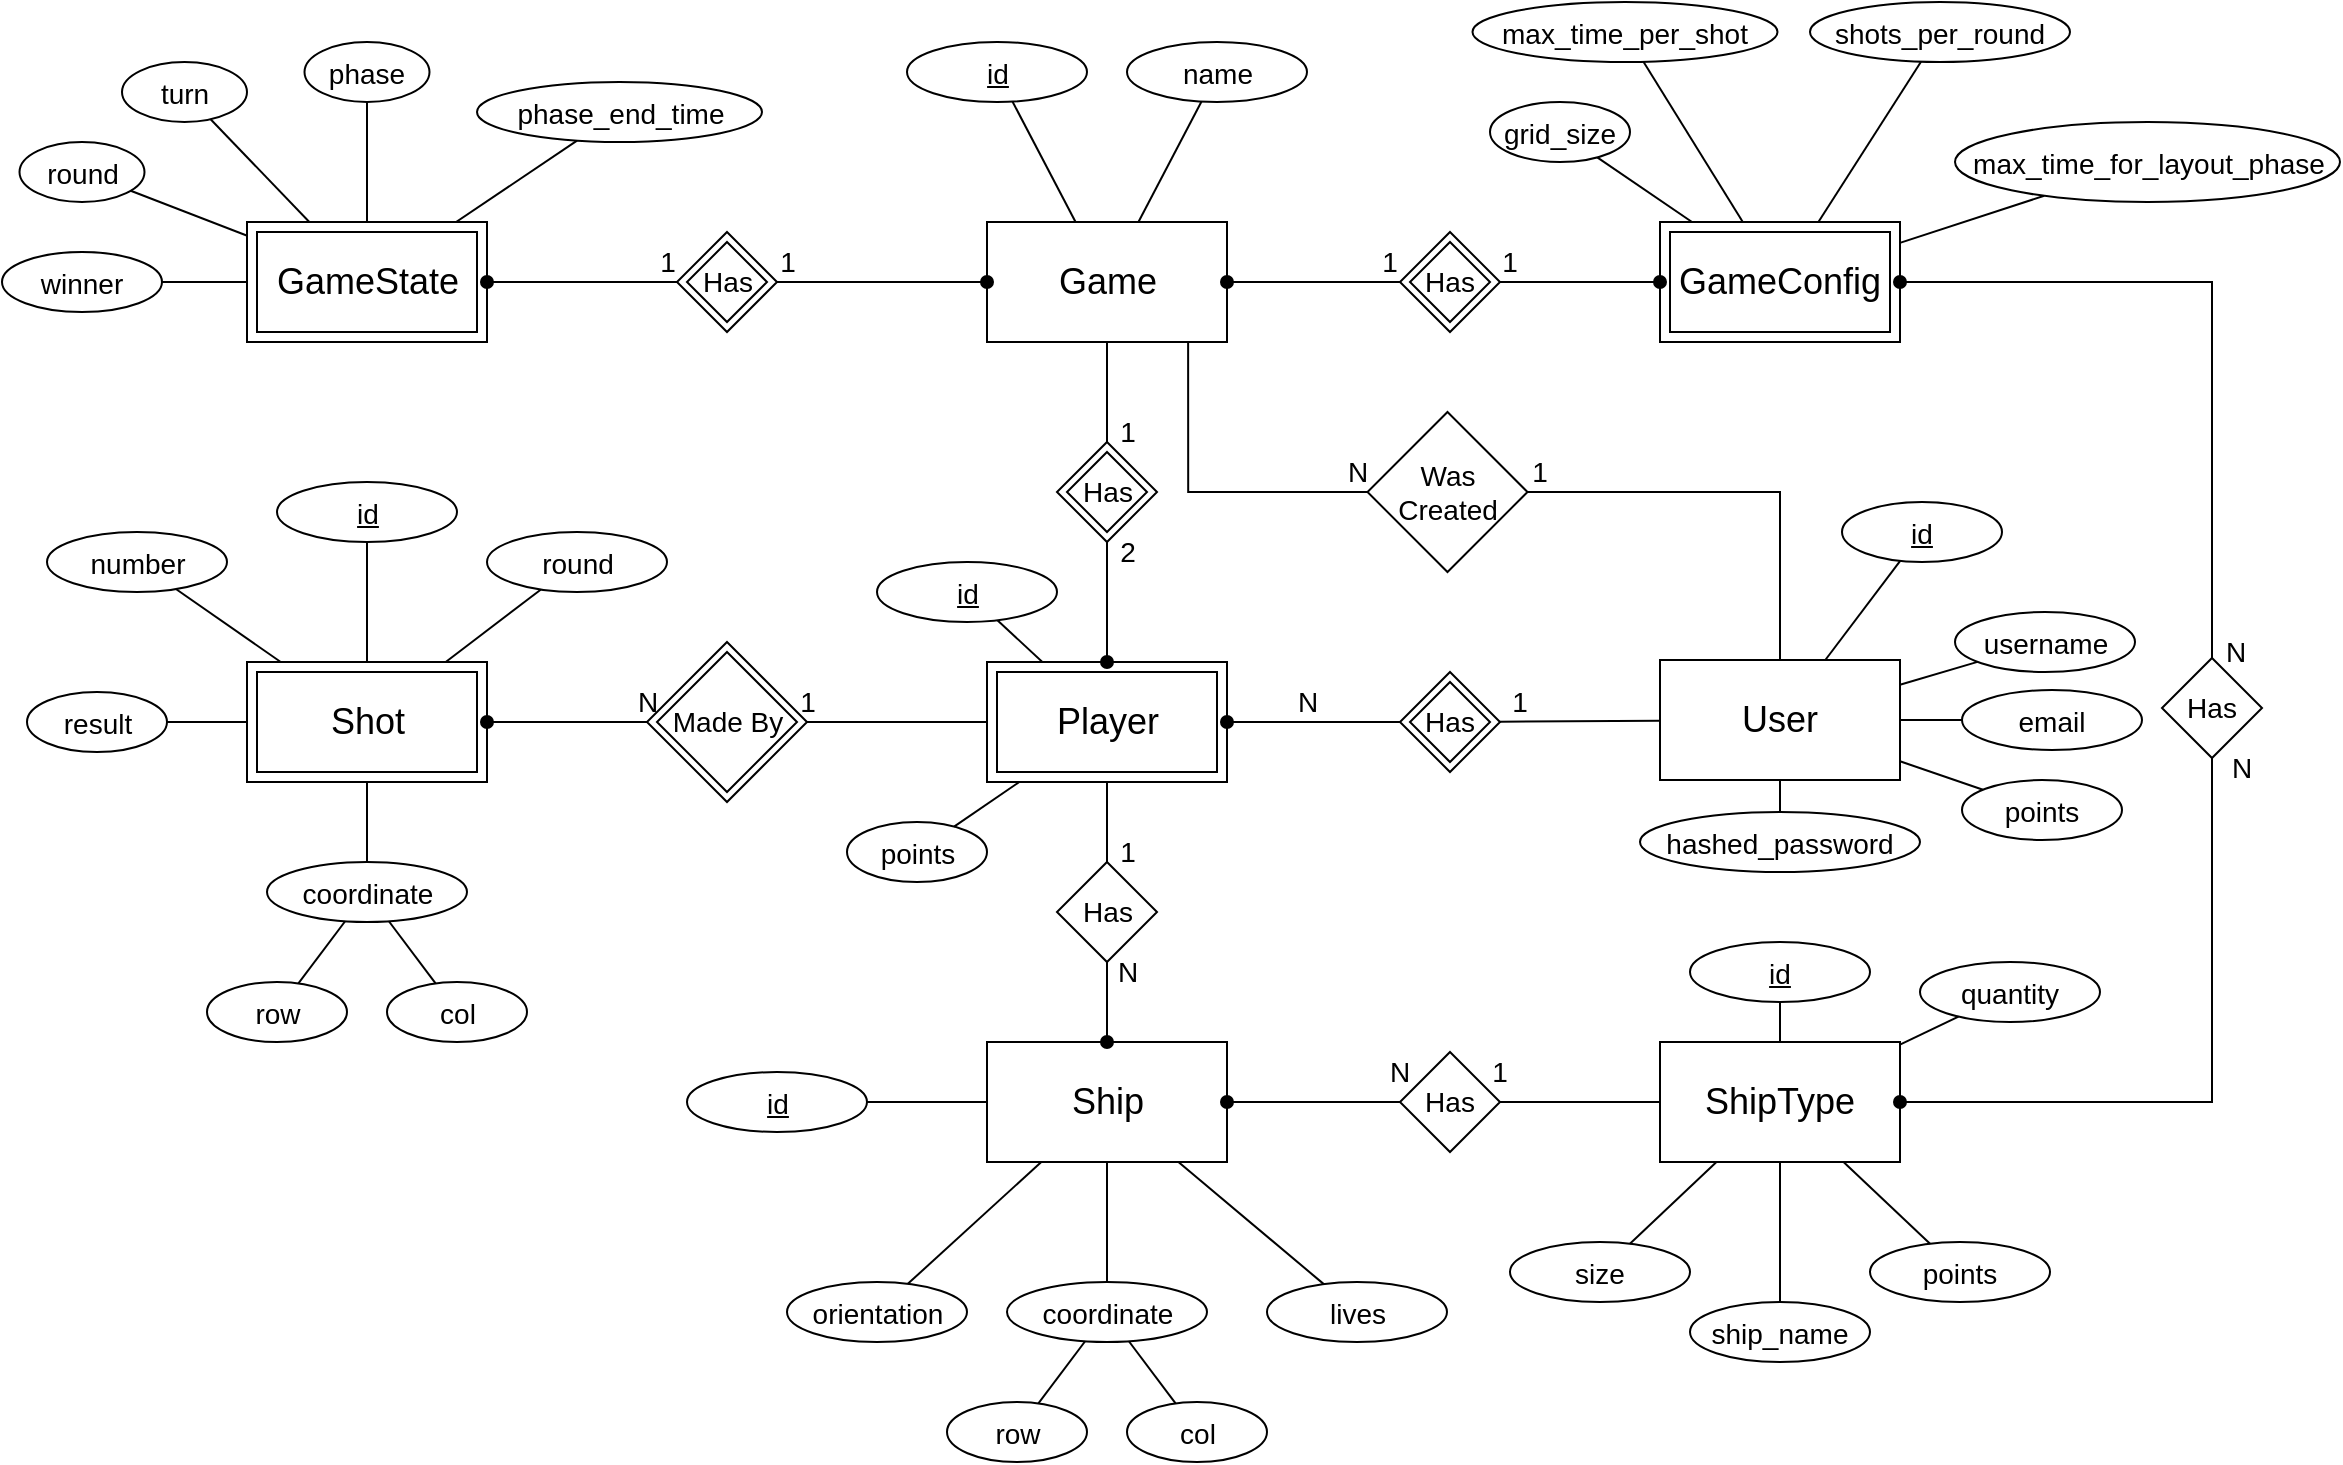 <mxfile version="15.5.4" type="embed"><diagram id="M7q_rjLCUN6_J-MULVA2" name="er-diagram"><mxGraphModel dx="1540" dy="507" grid="1" gridSize="10" guides="1" tooltips="1" connect="1" arrows="1" fold="1" page="1" pageScale="1" pageWidth="850" pageHeight="1100" math="0" shadow="0"><root><mxCell id="0"/><mxCell id="1" parent="0"/><mxCell id="79" value="" style="endArrow=none;html=1;rounded=0;fontSize=14;" edge="1" parent="1" source="45" target="78"><mxGeometry width="50" height="50" relative="1" as="geometry"><mxPoint x="-357.5" y="255.0" as="sourcePoint"/><mxPoint x="-357.5" y="200" as="targetPoint"/></mxGeometry></mxCell><mxCell id="56" value="" style="endArrow=none;html=1;rounded=0;fontSize=14;" parent="1" source="T7bIl6d8-GQxwLn4p8uf-76" target="55" edge="1"><mxGeometry width="50" height="50" relative="1" as="geometry"><mxPoint x="-394.265" y="475" as="sourcePoint"/><mxPoint x="-462.693" y="428.469" as="targetPoint"/></mxGeometry></mxCell><mxCell id="53" value="" style="endArrow=none;html=1;rounded=0;fontSize=14;" parent="1" source="T7bIl6d8-GQxwLn4p8uf-77" target="52" edge="1"><mxGeometry width="50" height="50" relative="1" as="geometry"><mxPoint x="-51.683" y="433.872" as="sourcePoint"/><mxPoint x="90" y="420" as="targetPoint"/></mxGeometry></mxCell><mxCell id="3" value="" style="endArrow=none;html=1;rounded=0;fontSize=14;" parent="1" source="T7bIl6d8-GQxwLn4p8uf-76" target="2" edge="1"><mxGeometry width="50" height="50" relative="1" as="geometry"><mxPoint x="-357.5" y="470" as="sourcePoint"/><mxPoint x="-357.5" y="410" as="targetPoint"/></mxGeometry></mxCell><mxCell id="37" value="" style="endArrow=none;html=1;rounded=0;fontSize=14;" parent="1" source="45" target="36" edge="1"><mxGeometry width="50" height="50" relative="1" as="geometry"><mxPoint x="-440" y="290" as="sourcePoint"/><mxPoint x="-711.25" y="130" as="targetPoint"/></mxGeometry></mxCell><mxCell id="41" value="" style="endArrow=none;html=1;rounded=0;fontSize=14;" parent="1" source="45" target="40" edge="1"><mxGeometry width="50" height="50" relative="1" as="geometry"><mxPoint x="-711.25" y="190" as="sourcePoint"/><mxPoint x="-711.25" y="130" as="targetPoint"/></mxGeometry></mxCell><mxCell id="43" value="" style="endArrow=none;html=1;rounded=0;fontSize=14;" parent="1" source="45" target="42" edge="1"><mxGeometry width="50" height="50" relative="1" as="geometry"><mxPoint x="-367" y="240" as="sourcePoint"/><mxPoint x="-813.75" y="220.0" as="targetPoint"/></mxGeometry></mxCell><mxCell id="39" value="" style="endArrow=none;html=1;rounded=0;fontSize=14;" parent="1" source="45" target="38" edge="1"><mxGeometry width="50" height="50" relative="1" as="geometry"><mxPoint x="-651.25" y="220" as="sourcePoint"/><mxPoint x="-586.25" y="220" as="targetPoint"/></mxGeometry></mxCell><mxCell id="33" value="" style="endArrow=none;html=1;rounded=0;fontSize=14;" parent="1" source="20" target="30" edge="1"><mxGeometry width="50" height="50" relative="1" as="geometry"><mxPoint x="537.75" y="284.804" as="sourcePoint"/><mxPoint x="452.958" y="299.918" as="targetPoint"/></mxGeometry></mxCell><mxCell id="35" value="" style="endArrow=none;html=1;rounded=0;fontSize=14;" parent="1" source="20" target="29" edge="1"><mxGeometry width="50" height="50" relative="1" as="geometry"><mxPoint x="559.417" y="250" as="sourcePoint"/><mxPoint x="470.115" y="183.024" as="targetPoint"/></mxGeometry></mxCell><mxCell id="32" value="" style="endArrow=none;html=1;rounded=0;fontSize=14;" parent="1" source="20" target="31" edge="1"><mxGeometry width="50" height="50" relative="1" as="geometry"><mxPoint x="495.985" y="470" as="sourcePoint"/><mxPoint x="427.557" y="423.469" as="targetPoint"/></mxGeometry></mxCell><mxCell id="34" value="" style="endArrow=none;html=1;rounded=0;fontSize=14;" parent="1" source="20" target="28" edge="1"><mxGeometry width="50" height="50" relative="1" as="geometry"><mxPoint x="537.75" y="284.804" as="sourcePoint"/><mxPoint x="452.958" y="299.918" as="targetPoint"/></mxGeometry></mxCell><mxCell id="44" value="&lt;span style=&quot;font-size: 18px&quot;&gt;GameState&lt;/span&gt;" style="rounded=0;whiteSpace=wrap;html=1;" parent="1" vertex="1"><mxGeometry x="-427.5" y="240" width="120" height="60" as="geometry"/></mxCell><mxCell id="T7bIl6d8-GQxwLn4p8uf-1" value="&lt;font style=&quot;font-size: 18px;&quot;&gt;ShipType&lt;/font&gt;" style="rounded=0;whiteSpace=wrap;html=1;" parent="1" vertex="1"><mxGeometry x="279" y="650" width="120" height="60" as="geometry"/></mxCell><mxCell id="T7bIl6d8-GQxwLn4p8uf-2" value="&lt;span style=&quot;font-size: 18px;&quot;&gt;User&lt;/span&gt;" style="rounded=0;whiteSpace=wrap;html=1;" parent="1" vertex="1"><mxGeometry x="279" y="459" width="120" height="60" as="geometry"/></mxCell><mxCell id="T7bIl6d8-GQxwLn4p8uf-3" value="&lt;font style=&quot;font-size: 14px&quot;&gt;username&lt;/font&gt;" style="ellipse;whiteSpace=wrap;html=1;fontSize=18;" parent="1" vertex="1"><mxGeometry x="426.5" y="435" width="90" height="30" as="geometry"/></mxCell><mxCell id="T7bIl6d8-GQxwLn4p8uf-5" value="&lt;span style=&quot;font-size: 14px;&quot;&gt;hashed_password&lt;/span&gt;" style="ellipse;whiteSpace=wrap;html=1;fontSize=18;" parent="1" vertex="1"><mxGeometry x="269" y="535" width="140" height="30" as="geometry"/></mxCell><mxCell id="T7bIl6d8-GQxwLn4p8uf-6" value="&lt;span style=&quot;font-size: 18px;&quot;&gt;Player&lt;/span&gt;" style="rounded=0;whiteSpace=wrap;html=1;" parent="1" vertex="1"><mxGeometry x="-57.5" y="460" width="120" height="60" as="geometry"/></mxCell><mxCell id="T7bIl6d8-GQxwLn4p8uf-7" value="&lt;span style=&quot;font-size: 14px;&quot;&gt;points&lt;/span&gt;" style="ellipse;whiteSpace=wrap;html=1;fontSize=18;" parent="1" vertex="1"><mxGeometry x="430" y="519" width="80" height="30" as="geometry"/></mxCell><mxCell id="T7bIl6d8-GQxwLn4p8uf-8" value="" style="endArrow=none;html=1;rounded=0;fontSize=14;" parent="1" source="T7bIl6d8-GQxwLn4p8uf-2" target="T7bIl6d8-GQxwLn4p8uf-3" edge="1"><mxGeometry width="50" height="50" relative="1" as="geometry"><mxPoint x="329" y="480" as="sourcePoint"/><mxPoint x="379" y="430" as="targetPoint"/></mxGeometry></mxCell><mxCell id="T7bIl6d8-GQxwLn4p8uf-9" value="" style="endArrow=none;html=1;rounded=0;fontSize=14;" parent="1" source="T7bIl6d8-GQxwLn4p8uf-2" target="T7bIl6d8-GQxwLn4p8uf-5" edge="1"><mxGeometry width="50" height="50" relative="1" as="geometry"><mxPoint x="259" y="498.361" as="sourcePoint"/><mxPoint x="178.862" y="496.172" as="targetPoint"/></mxGeometry></mxCell><mxCell id="T7bIl6d8-GQxwLn4p8uf-10" value="" style="endArrow=none;html=1;rounded=0;fontSize=14;" parent="1" source="T7bIl6d8-GQxwLn4p8uf-2" target="T7bIl6d8-GQxwLn4p8uf-7" edge="1"><mxGeometry width="50" height="50" relative="1" as="geometry"><mxPoint x="358.484" y="529.0" as="sourcePoint"/><mxPoint x="374.303" y="579.034" as="targetPoint"/></mxGeometry></mxCell><mxCell id="T7bIl6d8-GQxwLn4p8uf-11" value="Has" style="rhombus;whiteSpace=wrap;html=1;fontSize=14;" parent="1" vertex="1"><mxGeometry x="149" y="465" width="50" height="50" as="geometry"/></mxCell><mxCell id="T7bIl6d8-GQxwLn4p8uf-13" value="" style="endArrow=none;html=1;rounded=0;fontSize=14;endFill=0;startArrow=none;startFill=0;" parent="1" source="T7bIl6d8-GQxwLn4p8uf-2" target="T7bIl6d8-GQxwLn4p8uf-11" edge="1"><mxGeometry width="50" height="50" relative="1" as="geometry"><mxPoint x="319" y="530.0" as="sourcePoint"/><mxPoint x="319" y="590" as="targetPoint"/></mxGeometry></mxCell><mxCell id="T7bIl6d8-GQxwLn4p8uf-14" value="" style="endArrow=oval;html=1;rounded=0;fontSize=14;exitX=0;exitY=0.5;exitDx=0;exitDy=0;startArrow=none;startFill=0;endFill=1;" parent="1" source="T7bIl6d8-GQxwLn4p8uf-11" target="T7bIl6d8-GQxwLn4p8uf-6" edge="1"><mxGeometry width="50" height="50" relative="1" as="geometry"><mxPoint x="222.5" y="500.0" as="sourcePoint"/><mxPoint x="172.5" y="500.0" as="targetPoint"/></mxGeometry></mxCell><mxCell id="T7bIl6d8-GQxwLn4p8uf-15" value="&lt;span style=&quot;font-size: 14px;&quot;&gt;points&lt;/span&gt;" style="ellipse;whiteSpace=wrap;html=1;fontSize=18;" parent="1" vertex="1"><mxGeometry x="-127.5" y="540" width="70" height="30" as="geometry"/></mxCell><mxCell id="T7bIl6d8-GQxwLn4p8uf-16" value="" style="endArrow=none;html=1;rounded=0;fontSize=14;" parent="1" source="T7bIl6d8-GQxwLn4p8uf-15" target="T7bIl6d8-GQxwLn4p8uf-6" edge="1"><mxGeometry width="50" height="50" relative="1" as="geometry"><mxPoint x="122.5" y="500.0" as="sourcePoint"/><mxPoint x="72.5" y="500.0" as="targetPoint"/></mxGeometry></mxCell><mxCell id="T7bIl6d8-GQxwLn4p8uf-17" value="&lt;span style=&quot;font-size: 18px;&quot;&gt;Game&lt;/span&gt;" style="rounded=0;whiteSpace=wrap;html=1;" parent="1" vertex="1"><mxGeometry x="-57.5" y="240" width="120" height="60" as="geometry"/></mxCell><mxCell id="T7bIl6d8-GQxwLn4p8uf-18" value="N" style="text;html=1;strokeColor=none;fillColor=none;align=center;verticalAlign=middle;whiteSpace=wrap;rounded=0;fontSize=14;" parent="1" vertex="1"><mxGeometry x="92.5" y="465" width="20" height="30" as="geometry"/></mxCell><mxCell id="T7bIl6d8-GQxwLn4p8uf-19" value="1" style="text;html=1;strokeColor=none;fillColor=none;align=center;verticalAlign=middle;whiteSpace=wrap;rounded=0;fontSize=14;" parent="1" vertex="1"><mxGeometry x="199" y="465" width="20" height="30" as="geometry"/></mxCell><mxCell id="T7bIl6d8-GQxwLn4p8uf-20" value="Has" style="rhombus;whiteSpace=wrap;html=1;fontSize=14;" parent="1" vertex="1"><mxGeometry x="-22.5" y="350" width="50" height="50" as="geometry"/></mxCell><mxCell id="T7bIl6d8-GQxwLn4p8uf-21" value="" style="endArrow=none;html=1;rounded=0;fontSize=14;startArrow=none;startFill=0;endFill=0;" parent="1" source="T7bIl6d8-GQxwLn4p8uf-20" target="T7bIl6d8-GQxwLn4p8uf-17" edge="1"><mxGeometry width="50" height="50" relative="1" as="geometry"><mxPoint x="132.5" y="470.0" as="sourcePoint"/><mxPoint x="82.5" y="470.0" as="targetPoint"/></mxGeometry></mxCell><mxCell id="T7bIl6d8-GQxwLn4p8uf-22" value="" style="endArrow=oval;html=1;rounded=0;fontSize=14;startArrow=none;startFill=0;endFill=1;" parent="1" source="T7bIl6d8-GQxwLn4p8uf-20" target="T7bIl6d8-GQxwLn4p8uf-6" edge="1"><mxGeometry width="50" height="50" relative="1" as="geometry"><mxPoint x="222.5" y="500.0" as="sourcePoint"/><mxPoint x="172.5" y="500.0" as="targetPoint"/></mxGeometry></mxCell><mxCell id="T7bIl6d8-GQxwLn4p8uf-23" value="1" style="text;html=1;strokeColor=none;fillColor=none;align=center;verticalAlign=middle;whiteSpace=wrap;rounded=0;fontSize=14;" parent="1" vertex="1"><mxGeometry x="2.5" y="330" width="20" height="30" as="geometry"/></mxCell><mxCell id="T7bIl6d8-GQxwLn4p8uf-24" value="2" style="text;html=1;strokeColor=none;fillColor=none;align=center;verticalAlign=middle;whiteSpace=wrap;rounded=0;fontSize=14;" parent="1" vertex="1"><mxGeometry x="2.5" y="390" width="20" height="30" as="geometry"/></mxCell><mxCell id="T7bIl6d8-GQxwLn4p8uf-25" value="&lt;font style=&quot;font-size: 14px;&quot;&gt;&lt;u&gt;id&lt;/u&gt;&lt;/font&gt;" style="ellipse;whiteSpace=wrap;html=1;fontSize=18;" parent="1" vertex="1"><mxGeometry x="-97.5" y="150" width="90" height="30" as="geometry"/></mxCell><mxCell id="T7bIl6d8-GQxwLn4p8uf-26" value="" style="endArrow=none;html=1;rounded=0;fontSize=14;" parent="1" source="T7bIl6d8-GQxwLn4p8uf-17" target="T7bIl6d8-GQxwLn4p8uf-25" edge="1"><mxGeometry width="50" height="50" relative="1" as="geometry"><mxPoint x="12.5" y="360" as="sourcePoint"/><mxPoint x="12.5" y="310" as="targetPoint"/></mxGeometry></mxCell><mxCell id="T7bIl6d8-GQxwLn4p8uf-27" value="&lt;font style=&quot;font-size: 18px;&quot;&gt;Ship&lt;/font&gt;" style="rounded=0;whiteSpace=wrap;html=1;" parent="1" vertex="1"><mxGeometry x="-57.5" y="650" width="120" height="60" as="geometry"/></mxCell><mxCell id="T7bIl6d8-GQxwLn4p8uf-28" value="Has" style="rhombus;whiteSpace=wrap;html=1;fontSize=14;" parent="1" vertex="1"><mxGeometry x="-22.5" y="560" width="50" height="50" as="geometry"/></mxCell><mxCell id="T7bIl6d8-GQxwLn4p8uf-29" value="" style="endArrow=none;html=1;rounded=0;fontSize=14;" parent="1" source="T7bIl6d8-GQxwLn4p8uf-28" target="T7bIl6d8-GQxwLn4p8uf-6" edge="1"><mxGeometry width="50" height="50" relative="1" as="geometry"><mxPoint x="12.5" y="360" as="sourcePoint"/><mxPoint x="12.5" y="310" as="targetPoint"/></mxGeometry></mxCell><mxCell id="T7bIl6d8-GQxwLn4p8uf-30" value="" style="endArrow=none;html=1;rounded=0;fontSize=14;startArrow=oval;startFill=1;" parent="1" source="T7bIl6d8-GQxwLn4p8uf-27" target="T7bIl6d8-GQxwLn4p8uf-28" edge="1"><mxGeometry width="50" height="50" relative="1" as="geometry"><mxPoint x="12.5" y="410.0" as="sourcePoint"/><mxPoint x="12.5" y="470.0" as="targetPoint"/></mxGeometry></mxCell><mxCell id="T7bIl6d8-GQxwLn4p8uf-31" value="1" style="text;html=1;strokeColor=none;fillColor=none;align=center;verticalAlign=middle;whiteSpace=wrap;rounded=0;fontSize=14;" parent="1" vertex="1"><mxGeometry x="2.5" y="540" width="20" height="30" as="geometry"/></mxCell><mxCell id="T7bIl6d8-GQxwLn4p8uf-32" value="N" style="text;html=1;strokeColor=none;fillColor=none;align=center;verticalAlign=middle;whiteSpace=wrap;rounded=0;fontSize=14;" parent="1" vertex="1"><mxGeometry x="2.5" y="600" width="20" height="30" as="geometry"/></mxCell><mxCell id="T7bIl6d8-GQxwLn4p8uf-33" value="Has" style="rhombus;whiteSpace=wrap;html=1;fontSize=14;" parent="1" vertex="1"><mxGeometry x="149" y="655" width="50" height="50" as="geometry"/></mxCell><mxCell id="T7bIl6d8-GQxwLn4p8uf-36" value="" style="endArrow=oval;html=1;rounded=0;fontSize=14;startArrow=none;startFill=0;endFill=1;" parent="1" source="T7bIl6d8-GQxwLn4p8uf-33" target="T7bIl6d8-GQxwLn4p8uf-27" edge="1"><mxGeometry width="50" height="50" relative="1" as="geometry"><mxPoint x="12.5" y="660" as="sourcePoint"/><mxPoint x="12.5" y="620" as="targetPoint"/></mxGeometry></mxCell><mxCell id="T7bIl6d8-GQxwLn4p8uf-37" value="" style="endArrow=none;html=1;rounded=0;fontSize=14;" parent="1" source="T7bIl6d8-GQxwLn4p8uf-1" target="T7bIl6d8-GQxwLn4p8uf-33" edge="1"><mxGeometry width="50" height="50" relative="1" as="geometry"><mxPoint x="159" y="690" as="sourcePoint"/><mxPoint x="109" y="690" as="targetPoint"/></mxGeometry></mxCell><mxCell id="T7bIl6d8-GQxwLn4p8uf-38" value="&lt;span style=&quot;font-size: 14px;&quot;&gt;orientation&lt;/span&gt;" style="ellipse;whiteSpace=wrap;html=1;fontSize=18;" parent="1" vertex="1"><mxGeometry x="-157.5" y="770" width="90" height="30" as="geometry"/></mxCell><mxCell id="T7bIl6d8-GQxwLn4p8uf-39" value="&lt;span style=&quot;font-size: 14px;&quot;&gt;coordinate&lt;/span&gt;" style="ellipse;whiteSpace=wrap;html=1;fontSize=18;" parent="1" vertex="1"><mxGeometry x="-47.5" y="770" width="100" height="30" as="geometry"/></mxCell><mxCell id="T7bIl6d8-GQxwLn4p8uf-40" value="" style="endArrow=none;html=1;rounded=0;fontSize=14;" parent="1" source="T7bIl6d8-GQxwLn4p8uf-27" target="T7bIl6d8-GQxwLn4p8uf-39" edge="1"><mxGeometry width="50" height="50" relative="1" as="geometry"><mxPoint x="282.5" y="530.0" as="sourcePoint"/><mxPoint x="282.5" y="600" as="targetPoint"/></mxGeometry></mxCell><mxCell id="T7bIl6d8-GQxwLn4p8uf-41" value="" style="endArrow=none;html=1;rounded=0;fontSize=14;" parent="1" source="T7bIl6d8-GQxwLn4p8uf-27" target="T7bIl6d8-GQxwLn4p8uf-38" edge="1"><mxGeometry width="50" height="50" relative="1" as="geometry"><mxPoint x="1.696" y="720" as="sourcePoint"/><mxPoint x="-27.129" y="800.044" as="targetPoint"/></mxGeometry></mxCell><mxCell id="T7bIl6d8-GQxwLn4p8uf-42" value="&lt;span style=&quot;font-size: 14px;&quot;&gt;row&lt;/span&gt;" style="ellipse;whiteSpace=wrap;html=1;fontSize=18;" parent="1" vertex="1"><mxGeometry x="-77.5" y="830" width="70" height="30" as="geometry"/></mxCell><mxCell id="T7bIl6d8-GQxwLn4p8uf-43" value="&lt;span style=&quot;font-size: 14px;&quot;&gt;col&lt;/span&gt;" style="ellipse;whiteSpace=wrap;html=1;fontSize=18;" parent="1" vertex="1"><mxGeometry x="12.5" y="830" width="70" height="30" as="geometry"/></mxCell><mxCell id="T7bIl6d8-GQxwLn4p8uf-44" value="" style="endArrow=none;html=1;rounded=0;fontSize=14;" parent="1" source="T7bIl6d8-GQxwLn4p8uf-39" target="T7bIl6d8-GQxwLn4p8uf-42" edge="1"><mxGeometry width="50" height="50" relative="1" as="geometry"><mxPoint x="12.5" y="720" as="sourcePoint"/><mxPoint x="12.5" y="780" as="targetPoint"/></mxGeometry></mxCell><mxCell id="T7bIl6d8-GQxwLn4p8uf-45" value="" style="endArrow=none;html=1;rounded=0;fontSize=14;" parent="1" source="T7bIl6d8-GQxwLn4p8uf-39" target="T7bIl6d8-GQxwLn4p8uf-43" edge="1"><mxGeometry width="50" height="50" relative="1" as="geometry"><mxPoint x="5.11" y="809.916" as="sourcePoint"/><mxPoint x="-25.166" y="870.333" as="targetPoint"/></mxGeometry></mxCell><mxCell id="T7bIl6d8-GQxwLn4p8uf-46" value="&lt;span style=&quot;font-size: 14px;&quot;&gt;size&lt;/span&gt;" style="ellipse;whiteSpace=wrap;html=1;fontSize=18;" parent="1" vertex="1"><mxGeometry x="204" y="750" width="90" height="30" as="geometry"/></mxCell><mxCell id="T7bIl6d8-GQxwLn4p8uf-47" value="&lt;span style=&quot;font-size: 14px&quot;&gt;ship_name&lt;/span&gt;" style="ellipse;whiteSpace=wrap;html=1;fontSize=18;" parent="1" vertex="1"><mxGeometry x="294" y="780" width="90" height="30" as="geometry"/></mxCell><mxCell id="T7bIl6d8-GQxwLn4p8uf-48" value="&lt;span style=&quot;font-size: 14px;&quot;&gt;points&lt;/span&gt;" style="ellipse;whiteSpace=wrap;html=1;fontSize=18;" parent="1" vertex="1"><mxGeometry x="384" y="750" width="90" height="30" as="geometry"/></mxCell><mxCell id="T7bIl6d8-GQxwLn4p8uf-49" value="" style="endArrow=none;html=1;rounded=0;fontSize=14;" parent="1" source="T7bIl6d8-GQxwLn4p8uf-1" target="T7bIl6d8-GQxwLn4p8uf-46" edge="1"><mxGeometry width="50" height="50" relative="1" as="geometry"><mxPoint x="349" y="530.0" as="sourcePoint"/><mxPoint x="349" y="600" as="targetPoint"/></mxGeometry></mxCell><mxCell id="T7bIl6d8-GQxwLn4p8uf-51" value="" style="endArrow=none;html=1;rounded=0;fontSize=14;" parent="1" source="T7bIl6d8-GQxwLn4p8uf-1" target="T7bIl6d8-GQxwLn4p8uf-48" edge="1"><mxGeometry width="50" height="50" relative="1" as="geometry"><mxPoint x="359" y="720" as="sourcePoint"/><mxPoint x="359" y="760" as="targetPoint"/></mxGeometry></mxCell><mxCell id="T7bIl6d8-GQxwLn4p8uf-52" value="" style="endArrow=none;html=1;rounded=0;fontSize=14;" parent="1" source="T7bIl6d8-GQxwLn4p8uf-1" target="T7bIl6d8-GQxwLn4p8uf-47" edge="1"><mxGeometry width="50" height="50" relative="1" as="geometry"><mxPoint x="359" y="720" as="sourcePoint"/><mxPoint x="359" y="760" as="targetPoint"/></mxGeometry></mxCell><mxCell id="T7bIl6d8-GQxwLn4p8uf-53" value="&lt;span style=&quot;font-size: 14px;&quot;&gt;lives&lt;/span&gt;" style="ellipse;whiteSpace=wrap;html=1;fontSize=18;" parent="1" vertex="1"><mxGeometry x="82.5" y="770" width="90" height="30" as="geometry"/></mxCell><mxCell id="T7bIl6d8-GQxwLn4p8uf-54" value="" style="endArrow=none;html=1;rounded=0;fontSize=14;" parent="1" source="T7bIl6d8-GQxwLn4p8uf-27" target="T7bIl6d8-GQxwLn4p8uf-53" edge="1"><mxGeometry width="50" height="50" relative="1" as="geometry"><mxPoint x="-47.5" y="690" as="sourcePoint"/><mxPoint x="-107.5" y="690" as="targetPoint"/></mxGeometry></mxCell><mxCell id="T7bIl6d8-GQxwLn4p8uf-55" value="&lt;span style=&quot;font-size: 18px;&quot;&gt;Shot&lt;/span&gt;" style="rounded=0;whiteSpace=wrap;html=1;" parent="1" vertex="1"><mxGeometry x="-427.5" y="460" width="120" height="60" as="geometry"/></mxCell><mxCell id="T7bIl6d8-GQxwLn4p8uf-56" value="Made By" style="rhombus;whiteSpace=wrap;html=1;fontSize=14;" parent="1" vertex="1"><mxGeometry x="-227.5" y="450" width="80" height="80" as="geometry"/></mxCell><mxCell id="T7bIl6d8-GQxwLn4p8uf-57" value="&lt;span style=&quot;font-size: 14px;&quot;&gt;result&lt;/span&gt;" style="ellipse;whiteSpace=wrap;html=1;fontSize=18;" parent="1" vertex="1"><mxGeometry x="-537.5" y="475" width="70" height="30" as="geometry"/></mxCell><mxCell id="T7bIl6d8-GQxwLn4p8uf-58" value="" style="endArrow=none;html=1;rounded=0;fontSize=14;" parent="1" source="T7bIl6d8-GQxwLn4p8uf-57" target="T7bIl6d8-GQxwLn4p8uf-55" edge="1"><mxGeometry width="50" height="50" relative="1" as="geometry"><mxPoint x="-93.846" y="572.308" as="sourcePoint"/><mxPoint x="-31.618" y="530" as="targetPoint"/></mxGeometry></mxCell><mxCell id="T7bIl6d8-GQxwLn4p8uf-59" value="" style="endArrow=oval;html=1;rounded=0;fontSize=14;startArrow=none;startFill=0;endFill=1;" parent="1" source="T7bIl6d8-GQxwLn4p8uf-56" target="T7bIl6d8-GQxwLn4p8uf-55" edge="1"><mxGeometry width="50" height="50" relative="1" as="geometry"><mxPoint x="122.5" y="500" as="sourcePoint"/><mxPoint x="72.5" y="500" as="targetPoint"/></mxGeometry></mxCell><mxCell id="T7bIl6d8-GQxwLn4p8uf-60" value="" style="endArrow=none;html=1;rounded=0;fontSize=14;" parent="1" source="T7bIl6d8-GQxwLn4p8uf-6" target="T7bIl6d8-GQxwLn4p8uf-56" edge="1"><mxGeometry width="50" height="50" relative="1" as="geometry"><mxPoint x="-217.5" y="500" as="sourcePoint"/><mxPoint x="-187.5" y="490" as="targetPoint"/></mxGeometry></mxCell><mxCell id="T7bIl6d8-GQxwLn4p8uf-61" value="1" style="text;html=1;strokeColor=none;fillColor=none;align=center;verticalAlign=middle;whiteSpace=wrap;rounded=0;fontSize=14;" parent="1" vertex="1"><mxGeometry x="-157.5" y="465" width="20" height="30" as="geometry"/></mxCell><mxCell id="T7bIl6d8-GQxwLn4p8uf-62" value="N" style="text;html=1;strokeColor=none;fillColor=none;align=center;verticalAlign=middle;whiteSpace=wrap;rounded=0;fontSize=14;" parent="1" vertex="1"><mxGeometry x="-237.5" y="465" width="20" height="30" as="geometry"/></mxCell><mxCell id="T7bIl6d8-GQxwLn4p8uf-63" value="&lt;span style=&quot;font-size: 14px;&quot;&gt;coordinate&lt;/span&gt;" style="ellipse;whiteSpace=wrap;html=1;fontSize=18;" parent="1" vertex="1"><mxGeometry x="-417.5" y="560" width="100" height="30" as="geometry"/></mxCell><mxCell id="T7bIl6d8-GQxwLn4p8uf-64" value="&lt;span style=&quot;font-size: 14px;&quot;&gt;row&lt;/span&gt;" style="ellipse;whiteSpace=wrap;html=1;fontSize=18;" parent="1" vertex="1"><mxGeometry x="-447.5" y="620" width="70" height="30" as="geometry"/></mxCell><mxCell id="T7bIl6d8-GQxwLn4p8uf-65" value="&lt;span style=&quot;font-size: 14px;&quot;&gt;col&lt;/span&gt;" style="ellipse;whiteSpace=wrap;html=1;fontSize=18;" parent="1" vertex="1"><mxGeometry x="-357.5" y="620" width="70" height="30" as="geometry"/></mxCell><mxCell id="T7bIl6d8-GQxwLn4p8uf-66" value="" style="endArrow=none;html=1;rounded=0;fontSize=14;" parent="1" source="T7bIl6d8-GQxwLn4p8uf-63" target="T7bIl6d8-GQxwLn4p8uf-64" edge="1"><mxGeometry width="50" height="50" relative="1" as="geometry"><mxPoint x="-347.5" y="550" as="sourcePoint"/><mxPoint x="-347.5" y="610" as="targetPoint"/></mxGeometry></mxCell><mxCell id="T7bIl6d8-GQxwLn4p8uf-67" value="" style="endArrow=none;html=1;rounded=0;fontSize=14;" parent="1" source="T7bIl6d8-GQxwLn4p8uf-63" target="T7bIl6d8-GQxwLn4p8uf-65" edge="1"><mxGeometry width="50" height="50" relative="1" as="geometry"><mxPoint x="-354.89" y="639.916" as="sourcePoint"/><mxPoint x="-385.166" y="700.333" as="targetPoint"/></mxGeometry></mxCell><mxCell id="T7bIl6d8-GQxwLn4p8uf-68" value="" style="endArrow=none;html=1;rounded=0;fontSize=14;" parent="1" source="T7bIl6d8-GQxwLn4p8uf-63" target="T7bIl6d8-GQxwLn4p8uf-55" edge="1"><mxGeometry width="50" height="50" relative="1" as="geometry"><mxPoint x="-457.5" y="500" as="sourcePoint"/><mxPoint x="-417.5" y="500" as="targetPoint"/></mxGeometry></mxCell><mxCell id="T7bIl6d8-GQxwLn4p8uf-69" value="1" style="text;html=1;strokeColor=none;fillColor=none;align=center;verticalAlign=middle;whiteSpace=wrap;rounded=0;fontSize=14;" parent="1" vertex="1"><mxGeometry x="189" y="650" width="20" height="30" as="geometry"/></mxCell><mxCell id="T7bIl6d8-GQxwLn4p8uf-70" value="N" style="text;html=1;strokeColor=none;fillColor=none;align=center;verticalAlign=middle;whiteSpace=wrap;rounded=0;fontSize=14;" parent="1" vertex="1"><mxGeometry x="139" y="650" width="20" height="30" as="geometry"/></mxCell><mxCell id="T7bIl6d8-GQxwLn4p8uf-71" value="&lt;font style=&quot;font-size: 14px;&quot;&gt;&lt;u&gt;id&lt;/u&gt;&lt;/font&gt;" style="ellipse;whiteSpace=wrap;html=1;fontSize=18;" parent="1" vertex="1"><mxGeometry x="-207.5" y="665" width="90" height="30" as="geometry"/></mxCell><mxCell id="T7bIl6d8-GQxwLn4p8uf-72" value="" style="endArrow=none;html=1;rounded=0;fontSize=14;" parent="1" source="T7bIl6d8-GQxwLn4p8uf-27" target="T7bIl6d8-GQxwLn4p8uf-71" edge="1"><mxGeometry width="50" height="50" relative="1" as="geometry"><mxPoint x="-20.357" y="720" as="sourcePoint"/><mxPoint x="-87.068" y="780.91" as="targetPoint"/></mxGeometry></mxCell><mxCell id="T7bIl6d8-GQxwLn4p8uf-74" value="&lt;font style=&quot;font-size: 14px&quot;&gt;round&lt;/font&gt;" style="ellipse;whiteSpace=wrap;html=1;fontSize=18;" parent="1" vertex="1"><mxGeometry x="-307.5" y="395" width="90" height="30" as="geometry"/></mxCell><mxCell id="T7bIl6d8-GQxwLn4p8uf-75" value="" style="endArrow=none;html=1;rounded=0;fontSize=14;" parent="1" source="T7bIl6d8-GQxwLn4p8uf-55" target="T7bIl6d8-GQxwLn4p8uf-74" edge="1"><mxGeometry width="50" height="50" relative="1" as="geometry"><mxPoint x="-457.5" y="500" as="sourcePoint"/><mxPoint x="-417.5" y="500" as="targetPoint"/></mxGeometry></mxCell><mxCell id="T7bIl6d8-GQxwLn4p8uf-76" value="" style="rounded=0;whiteSpace=wrap;html=1;fillColor=none;" parent="1" vertex="1"><mxGeometry x="-422.5" y="465" width="110" height="50" as="geometry"/></mxCell><mxCell id="T7bIl6d8-GQxwLn4p8uf-77" value="" style="rounded=0;whiteSpace=wrap;html=1;fillColor=none;" parent="1" vertex="1"><mxGeometry x="-52.5" y="465" width="110" height="50" as="geometry"/></mxCell><mxCell id="T7bIl6d8-GQxwLn4p8uf-86" value="" style="rhombus;whiteSpace=wrap;html=1;fontSize=14;fillColor=none;" parent="1" vertex="1"><mxGeometry x="154" y="470" width="40" height="40" as="geometry"/></mxCell><mxCell id="T7bIl6d8-GQxwLn4p8uf-87" value="" style="rhombus;whiteSpace=wrap;html=1;fontSize=14;fillColor=none;" parent="1" vertex="1"><mxGeometry x="-17.5" y="355" width="40" height="40" as="geometry"/></mxCell><mxCell id="T7bIl6d8-GQxwLn4p8uf-89" value="" style="rhombus;whiteSpace=wrap;html=1;fontSize=14;fillColor=none;" parent="1" vertex="1"><mxGeometry x="-222.5" y="455" width="70" height="70" as="geometry"/></mxCell><mxCell id="2" value="&lt;font style=&quot;font-size: 14px&quot;&gt;number&lt;/font&gt;" style="ellipse;whiteSpace=wrap;html=1;fontSize=18;" parent="1" vertex="1"><mxGeometry x="-527.5" y="395" width="90" height="30" as="geometry"/></mxCell><mxCell id="7" value="Has" style="rhombus;whiteSpace=wrap;html=1;fontSize=14;" parent="1" vertex="1"><mxGeometry x="149" y="245" width="50" height="50" as="geometry"/></mxCell><mxCell id="11" value="" style="endArrow=oval;html=1;rounded=0;fontSize=14;entryX=1;entryY=0.5;entryDx=0;entryDy=0;exitX=0;exitY=0.5;exitDx=0;exitDy=0;startArrow=none;startFill=0;endFill=1;" parent="1" source="7" target="T7bIl6d8-GQxwLn4p8uf-17" edge="1"><mxGeometry width="50" height="50" relative="1" as="geometry"><mxPoint x="12.5" y="360.0" as="sourcePoint"/><mxPoint x="12.5" y="310.0" as="targetPoint"/></mxGeometry></mxCell><mxCell id="6" value="" style="rhombus;whiteSpace=wrap;html=1;fontSize=14;fillColor=none;" parent="1" vertex="1"><mxGeometry x="154" y="250" width="40" height="40" as="geometry"/></mxCell><mxCell id="13" value="1" style="text;html=1;strokeColor=none;fillColor=none;align=center;verticalAlign=middle;whiteSpace=wrap;rounded=0;fontSize=14;" parent="1" vertex="1"><mxGeometry x="134" y="245" width="20" height="30" as="geometry"/></mxCell><mxCell id="14" value="1" style="text;html=1;strokeColor=none;fillColor=none;align=center;verticalAlign=middle;whiteSpace=wrap;rounded=0;fontSize=14;" parent="1" vertex="1"><mxGeometry x="194" y="245" width="20" height="30" as="geometry"/></mxCell><mxCell id="16" value="&lt;span style=&quot;font-size: 14px&quot;&gt;name&lt;/span&gt;" style="ellipse;whiteSpace=wrap;html=1;fontSize=18;" parent="1" vertex="1"><mxGeometry x="12.5" y="150" width="90" height="30" as="geometry"/></mxCell><mxCell id="17" value="" style="endArrow=none;html=1;rounded=0;fontSize=14;" parent="1" source="T7bIl6d8-GQxwLn4p8uf-17" target="16" edge="1"><mxGeometry width="50" height="50" relative="1" as="geometry"><mxPoint x="12.5" y="250.0" as="sourcePoint"/><mxPoint x="12.5" y="190.0" as="targetPoint"/></mxGeometry></mxCell><mxCell id="19" value="&lt;span style=&quot;font-size: 18px&quot;&gt;GameConfig&lt;/span&gt;" style="rounded=0;whiteSpace=wrap;html=1;" parent="1" vertex="1"><mxGeometry x="279" y="240" width="120" height="60" as="geometry"/></mxCell><mxCell id="20" value="" style="rounded=0;whiteSpace=wrap;html=1;fillColor=none;" parent="1" vertex="1"><mxGeometry x="284" y="245" width="110" height="50" as="geometry"/></mxCell><mxCell id="21" value="Has" style="rhombus;whiteSpace=wrap;html=1;fontSize=14;" parent="1" vertex="1"><mxGeometry x="-212.5" y="245" width="50" height="50" as="geometry"/></mxCell><mxCell id="22" value="" style="rhombus;whiteSpace=wrap;html=1;fontSize=14;fillColor=none;" parent="1" vertex="1"><mxGeometry x="-207.5" y="250" width="40" height="40" as="geometry"/></mxCell><mxCell id="23" value="1" style="text;html=1;strokeColor=none;fillColor=none;align=center;verticalAlign=middle;whiteSpace=wrap;rounded=0;fontSize=14;" parent="1" vertex="1"><mxGeometry x="-227.5" y="245" width="20" height="30" as="geometry"/></mxCell><mxCell id="24" value="1" style="text;html=1;strokeColor=none;fillColor=none;align=center;verticalAlign=middle;whiteSpace=wrap;rounded=0;fontSize=14;" parent="1" vertex="1"><mxGeometry x="-167.5" y="245" width="20" height="30" as="geometry"/></mxCell><mxCell id="25" value="" style="endArrow=none;html=1;rounded=0;fontSize=14;entryX=0;entryY=0.5;entryDx=0;entryDy=0;exitX=1;exitY=0.5;exitDx=0;exitDy=0;startArrow=oval;startFill=1;" parent="1" source="44" target="21" edge="1"><mxGeometry width="50" height="50" relative="1" as="geometry"><mxPoint x="-210" y="320" as="sourcePoint"/><mxPoint x="-177.5" y="350" as="targetPoint"/></mxGeometry></mxCell><mxCell id="27" value="" style="endArrow=oval;html=1;rounded=0;fontSize=14;exitX=1;exitY=0.5;exitDx=0;exitDy=0;entryX=0;entryY=0.5;entryDx=0;entryDy=0;startArrow=none;startFill=0;endFill=1;" parent="1" source="21" target="T7bIl6d8-GQxwLn4p8uf-17" edge="1"><mxGeometry width="50" height="50" relative="1" as="geometry"><mxPoint x="-237.5" y="280" as="sourcePoint"/><mxPoint x="-172.5" y="280" as="targetPoint"/></mxGeometry></mxCell><mxCell id="28" value="&lt;span style=&quot;font-size: 14px&quot;&gt;grid_size&lt;/span&gt;" style="ellipse;whiteSpace=wrap;html=1;fontSize=18;" parent="1" vertex="1"><mxGeometry x="194" y="180" width="70" height="30" as="geometry"/></mxCell><mxCell id="29" value="&lt;span style=&quot;font-size: 14px&quot;&gt;shots_per_round&lt;/span&gt;" style="ellipse;whiteSpace=wrap;html=1;fontSize=18;" parent="1" vertex="1"><mxGeometry x="354" y="130" width="130" height="30" as="geometry"/></mxCell><mxCell id="30" value="&lt;span style=&quot;font-size: 14px&quot;&gt;max_time_for_layout_phase&lt;/span&gt;" style="ellipse;whiteSpace=wrap;html=1;fontSize=18;" parent="1" vertex="1"><mxGeometry x="426.5" y="190" width="192.5" height="40" as="geometry"/></mxCell><mxCell id="31" value="&lt;span style=&quot;font-size: 14px&quot;&gt;max_time_per_shot&lt;/span&gt;" style="ellipse;whiteSpace=wrap;html=1;fontSize=18;" parent="1" vertex="1"><mxGeometry x="185.25" y="130" width="152.5" height="30" as="geometry"/></mxCell><mxCell id="36" value="&lt;span style=&quot;font-size: 14px;&quot;&gt;winner&lt;/span&gt;" style="ellipse;whiteSpace=wrap;html=1;fontSize=18;" parent="1" vertex="1"><mxGeometry x="-550" y="255" width="80" height="30" as="geometry"/></mxCell><mxCell id="38" value="&lt;span style=&quot;font-size: 14px&quot;&gt;turn&lt;/span&gt;" style="ellipse;whiteSpace=wrap;html=1;fontSize=18;" parent="1" vertex="1"><mxGeometry x="-490" y="160" width="62.5" height="30" as="geometry"/></mxCell><mxCell id="40" value="&lt;span style=&quot;font-size: 14px&quot;&gt;round&lt;/span&gt;" style="ellipse;whiteSpace=wrap;html=1;fontSize=18;" parent="1" vertex="1"><mxGeometry x="-541.25" y="200" width="62.5" height="30" as="geometry"/></mxCell><mxCell id="42" value="&lt;span style=&quot;font-size: 14px&quot;&gt;phase&lt;/span&gt;" style="ellipse;whiteSpace=wrap;html=1;fontSize=18;" parent="1" vertex="1"><mxGeometry x="-398.75" y="150" width="62.5" height="30" as="geometry"/></mxCell><mxCell id="46" value="Has" style="rhombus;whiteSpace=wrap;html=1;fontSize=14;" parent="1" vertex="1"><mxGeometry x="530" y="458" width="50" height="50" as="geometry"/></mxCell><mxCell id="48" value="" style="endArrow=oval;html=1;rounded=0;fontSize=14;exitX=0.5;exitY=0;exitDx=0;exitDy=0;entryX=1;entryY=0.5;entryDx=0;entryDy=0;edgeStyle=orthogonalEdgeStyle;startArrow=none;startFill=0;endFill=1;" parent="1" source="46" target="19" edge="1"><mxGeometry width="50" height="50" relative="1" as="geometry"><mxPoint x="259.0" y="690" as="sourcePoint"/><mxPoint x="376.5" y="270" as="targetPoint"/></mxGeometry></mxCell><mxCell id="49" value="" style="endArrow=oval;html=1;rounded=0;fontSize=14;exitX=0.5;exitY=1;exitDx=0;exitDy=0;edgeStyle=orthogonalEdgeStyle;entryX=1;entryY=0.5;entryDx=0;entryDy=0;startArrow=none;startFill=0;endFill=1;" parent="1" source="46" target="T7bIl6d8-GQxwLn4p8uf-1" edge="1"><mxGeometry width="50" height="50" relative="1" as="geometry"><mxPoint x="591.5" y="475" as="sourcePoint"/><mxPoint x="426.5" y="630" as="targetPoint"/></mxGeometry></mxCell><mxCell id="50" value="N" style="text;html=1;strokeColor=none;fillColor=none;align=center;verticalAlign=middle;whiteSpace=wrap;rounded=0;fontSize=14;" parent="1" vertex="1"><mxGeometry x="557" y="440" width="20" height="30" as="geometry"/></mxCell><mxCell id="51" value="N" style="text;html=1;strokeColor=none;fillColor=none;align=center;verticalAlign=middle;whiteSpace=wrap;rounded=0;fontSize=14;" parent="1" vertex="1"><mxGeometry x="560" y="498" width="20" height="30" as="geometry"/></mxCell><mxCell id="45" value="" style="rounded=0;whiteSpace=wrap;html=1;fillColor=none;" parent="1" vertex="1"><mxGeometry x="-422.5" y="245" width="110" height="50" as="geometry"/></mxCell><mxCell id="12" value="" style="endArrow=oval;html=1;rounded=0;fontSize=14;exitX=1;exitY=0.5;exitDx=0;exitDy=0;entryX=0;entryY=0.5;entryDx=0;entryDy=0;endFill=1;" parent="1" source="7" target="19" edge="1"><mxGeometry width="50" height="50" relative="1" as="geometry"><mxPoint x="184" y="280.0" as="sourcePoint"/><mxPoint x="256.5" y="300" as="targetPoint"/></mxGeometry></mxCell><mxCell id="52" value="&lt;font style=&quot;font-size: 14px;&quot;&gt;&lt;u&gt;id&lt;/u&gt;&lt;/font&gt;" style="ellipse;whiteSpace=wrap;html=1;fontSize=18;" parent="1" vertex="1"><mxGeometry x="-112.5" y="410" width="90" height="30" as="geometry"/></mxCell><mxCell id="55" value="&lt;font style=&quot;font-size: 14px;&quot;&gt;&lt;u&gt;id&lt;/u&gt;&lt;/font&gt;" style="ellipse;whiteSpace=wrap;html=1;fontSize=18;" parent="1" vertex="1"><mxGeometry x="-412.5" y="370" width="90" height="30" as="geometry"/></mxCell><mxCell id="57" value="&lt;font style=&quot;font-size: 14px;&quot;&gt;&lt;u&gt;id&lt;/u&gt;&lt;/font&gt;" style="ellipse;whiteSpace=wrap;html=1;fontSize=18;" parent="1" vertex="1"><mxGeometry x="294" y="600" width="90" height="30" as="geometry"/></mxCell><mxCell id="58" value="" style="endArrow=none;html=1;rounded=0;fontSize=14;" parent="1" source="T7bIl6d8-GQxwLn4p8uf-1" target="57" edge="1"><mxGeometry width="50" height="50" relative="1" as="geometry"><mxPoint x="349" y="660" as="sourcePoint"/><mxPoint x="349" y="620" as="targetPoint"/></mxGeometry></mxCell><mxCell id="59" value="&lt;span style=&quot;font-size: 14px&quot;&gt;quantity&lt;/span&gt;" style="ellipse;whiteSpace=wrap;html=1;fontSize=18;" parent="1" vertex="1"><mxGeometry x="409" y="610" width="90" height="30" as="geometry"/></mxCell><mxCell id="60" value="" style="endArrow=none;html=1;rounded=0;fontSize=14;" parent="1" source="T7bIl6d8-GQxwLn4p8uf-1" target="59" edge="1"><mxGeometry width="50" height="50" relative="1" as="geometry"><mxPoint x="380.765" y="720" as="sourcePoint"/><mxPoint x="424.023" y="760.855" as="targetPoint"/></mxGeometry></mxCell><mxCell id="61" value="&lt;span style=&quot;font-size: 14px&quot;&gt;&lt;u&gt;id&lt;/u&gt;&lt;/span&gt;" style="ellipse;whiteSpace=wrap;html=1;fontSize=18;" parent="1" vertex="1"><mxGeometry x="370" y="380" width="80" height="30" as="geometry"/></mxCell><mxCell id="62" value="" style="endArrow=none;html=1;rounded=0;fontSize=14;" parent="1" source="T7bIl6d8-GQxwLn4p8uf-2" target="61" edge="1"><mxGeometry width="50" height="50" relative="1" as="geometry"><mxPoint x="325.064" y="469" as="sourcePoint"/><mxPoint x="285.566" y="419.496" as="targetPoint"/></mxGeometry></mxCell><mxCell id="66" value="Was Created" style="rhombus;whiteSpace=wrap;html=1;fontSize=14;" parent="1" vertex="1"><mxGeometry x="132.75" y="335" width="80" height="80" as="geometry"/></mxCell><mxCell id="68" value="1" style="text;html=1;strokeColor=none;fillColor=none;align=center;verticalAlign=middle;whiteSpace=wrap;rounded=0;fontSize=14;" parent="1" vertex="1"><mxGeometry x="209" y="350" width="20" height="30" as="geometry"/></mxCell><mxCell id="69" value="N" style="text;html=1;strokeColor=none;fillColor=none;align=center;verticalAlign=middle;whiteSpace=wrap;rounded=0;fontSize=14;" parent="1" vertex="1"><mxGeometry x="117.5" y="350" width="20" height="30" as="geometry"/></mxCell><mxCell id="74" value="" style="endArrow=none;html=1;rounded=0;fontSize=14;exitX=0;exitY=0.5;exitDx=0;exitDy=0;edgeStyle=orthogonalEdgeStyle;entryX=0.838;entryY=0.992;entryDx=0;entryDy=0;entryPerimeter=0;" parent="1" source="66" target="T7bIl6d8-GQxwLn4p8uf-17" edge="1"><mxGeometry width="50" height="50" relative="1" as="geometry"><mxPoint x="28.214" y="250" as="sourcePoint"/><mxPoint x="59.76" y="189.776" as="targetPoint"/><Array as="points"><mxPoint x="43" y="375"/></Array></mxGeometry></mxCell><mxCell id="75" value="" style="endArrow=none;html=1;rounded=0;fontSize=14;entryX=1;entryY=0.5;entryDx=0;entryDy=0;edgeStyle=orthogonalEdgeStyle;" parent="1" source="T7bIl6d8-GQxwLn4p8uf-2" target="66" edge="1"><mxGeometry width="50" height="50" relative="1" as="geometry"><mxPoint x="142.75" y="385" as="sourcePoint"/><mxPoint x="49.714" y="310" as="targetPoint"/><Array as="points"><mxPoint x="339" y="375"/></Array></mxGeometry></mxCell><mxCell id="76" value="&lt;font style=&quot;font-size: 14px&quot;&gt;email&lt;/font&gt;" style="ellipse;whiteSpace=wrap;html=1;fontSize=18;" parent="1" vertex="1"><mxGeometry x="430" y="474" width="90" height="30" as="geometry"/></mxCell><mxCell id="77" value="" style="endArrow=none;html=1;rounded=0;fontSize=14;" parent="1" source="T7bIl6d8-GQxwLn4p8uf-2" target="76" edge="1"><mxGeometry width="50" height="50" relative="1" as="geometry"><mxPoint x="371.66" y="469" as="sourcePoint"/><mxPoint x="409.099" y="419.432" as="targetPoint"/></mxGeometry></mxCell><mxCell id="78" value="&lt;span style=&quot;font-size: 14px&quot;&gt;phase_end_time&lt;/span&gt;" style="ellipse;whiteSpace=wrap;html=1;fontSize=18;" vertex="1" parent="1"><mxGeometry x="-312.5" y="170" width="142.5" height="30" as="geometry"/></mxCell></root></mxGraphModel></diagram></mxfile>